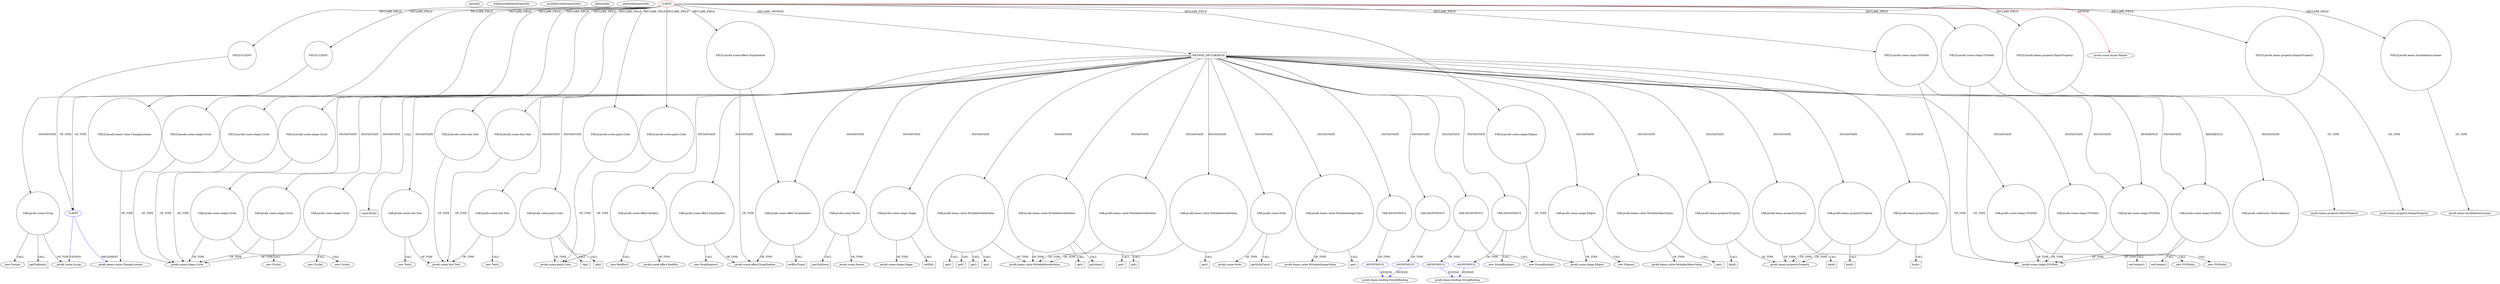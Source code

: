 digraph {
baseInfo[graphId=752,category="pattern",isAnonymous=false,possibleRelation=true]
frameworkRelatedTypesInfo[0="javafx.scene.layout.Region"]
possibleCollaborationsInfo[0="752~FIELD_TYPE_DECLARATION-FIELD_TYPE_DECLARATION-~javafx.scene.layout.Region ~javafx.scene.Group javafx.beans.value.ChangeListener ~false~false",1="752~INSTANTIATION-CLIENT_METHOD_DECLARATION-~javafx.scene.layout.Region ~javafx.beans.binding.DoubleBinding ~false~true",2="752~INSTANTIATION-CLIENT_METHOD_DECLARATION-~javafx.scene.layout.Region ~javafx.beans.binding.StringBinding ~false~true",3="752~INSTANTIATION-CLIENT_METHOD_DECLARATION-~javafx.scene.layout.Region ~javafx.beans.binding.DoubleBinding ~false~true",4="752~INSTANTIATION-CLIENT_METHOD_DECLARATION-~javafx.scene.layout.Region ~javafx.beans.binding.StringBinding ~false~true"]
patternInfo[frequency=2.0,patternRootClient=0]
patternInstancesInfo[0="MrLoNee-RadialFx~/MrLoNee-RadialFx/RadialFx-master/src/com/mrlonee/radialfx/thermostat/NestNoCss.java~NestNoCss~985",1="MrLoNee-RadialFx~/MrLoNee-RadialFx/RadialFx-master/src/com/mrlonee/radialfx/thermostat/Nest.java~Nest~992"]
162[label="new Group()",vertexType="CONSTRUCTOR_CALL",isFrameworkType=false]
163[label="VAR:javafx.scene.Group",vertexType="VARIABLE_EXPRESION",isFrameworkType=false,shape=circle]
90[label="METHOD_DECLARATION",vertexType="CLIENT_METHOD_DECLARATION",isFrameworkType=false,shape=box]
0[label="CLIENT",vertexType="ROOT_CLIENT_CLASS_DECLARATION",isFrameworkType=false,color=red]
10[label="FIELD:javafx.scene.text.Text",vertexType="FIELD_DECLARATION",isFrameworkType=false,shape=circle]
22[label="FIELD:javafx.scene.shape.Circle",vertexType="FIELD_DECLARATION",isFrameworkType=false,shape=circle]
20[label="FIELD:javafx.scene.shape.Circle",vertexType="FIELD_DECLARATION",isFrameworkType=false,shape=circle]
18[label="FIELD:javafx.scene.shape.Circle",vertexType="FIELD_DECLARATION",isFrameworkType=false,shape=circle]
24[label="FIELD:javafx.scene.shape.Ellipse",vertexType="FIELD_DECLARATION",isFrameworkType=false,shape=circle]
36[label="FIELD:javafx.beans.property.ObjectProperty",vertexType="FIELD_DECLARATION",isFrameworkType=false,shape=circle]
42[label="FIELD:javafx.scene.effect.DropShadow",vertexType="FIELD_DECLARATION",isFrameworkType=false,shape=circle]
26[label="FIELD:javafx.scene.shape.SVGPath",vertexType="FIELD_DECLARATION",isFrameworkType=false,shape=circle]
28[label="FIELD:javafx.scene.shape.SVGPath",vertexType="FIELD_DECLARATION",isFrameworkType=false,shape=circle]
46[label="FIELD:CLIENT",vertexType="FIELD_DECLARATION",isFrameworkType=false,shape=circle]
12[label="FIELD:CLIENT",vertexType="FIELD_DECLARATION",isFrameworkType=false,shape=circle]
40[label="FIELD:javafx.scene.text.Text",vertexType="FIELD_DECLARATION",isFrameworkType=false,shape=circle]
114[label="VAR:javafx.scene.shape.Circle",vertexType="VARIABLE_EXPRESION",isFrameworkType=false,shape=circle]
123[label="VAR:javafx.scene.shape.Circle",vertexType="VARIABLE_EXPRESION",isFrameworkType=false,shape=circle]
132[label="VAR:javafx.scene.shape.Circle",vertexType="VARIABLE_EXPRESION",isFrameworkType=false,shape=circle]
177[label="super.bind()",vertexType="SUPER_CALL",isFrameworkType=false,shape=box]
234[label="VAR:javafx.scene.text.Text",vertexType="VARIABLE_EXPRESION",isFrameworkType=false,shape=circle]
210[label="VAR:javafx.scene.text.Text",vertexType="VARIABLE_EXPRESION",isFrameworkType=false,shape=circle]
1[label="javafx.scene.layout.Region",vertexType="FRAMEWORK_CLASS_TYPE",isFrameworkType=false]
19[label="javafx.scene.shape.Circle",vertexType="FRAMEWORK_CLASS_TYPE",isFrameworkType=false]
108[label="VAR:javafx.scene.paint.Color",vertexType="VARIABLE_EXPRESION",isFrameworkType=false,shape=circle]
3[label="javafx.scene.paint.Color",vertexType="FRAMEWORK_CLASS_TYPE",isFrameworkType=false]
266[label="VAR:javafx.scene.effect.BoxBlur",vertexType="VARIABLE_EXPRESION",isFrameworkType=false,shape=circle]
172[label="getChildren()",vertexType="INSIDE_CALL",isFrameworkType=false,shape=box]
27[label="javafx.scene.shape.SVGPath",vertexType="FRAMEWORK_CLASS_TYPE",isFrameworkType=false]
101[label="VAR:javafx.scene.effect.DropShadow",vertexType="VARIABLE_EXPRESION",isFrameworkType=false,shape=circle]
100[label="new DropShadow()",vertexType="CONSTRUCTOR_CALL",isFrameworkType=false]
103[label="VAR:javafx.scene.effect.DropShadow",vertexType="VARIABLE_EXPRESION",isFrameworkType=false,shape=circle]
273[label="VAR:javafx.scene.Parent",vertexType="VARIABLE_EXPRESION",isFrameworkType=false,shape=circle]
274[label="getChildren()",vertexType="INSIDE_CALL",isFrameworkType=false,shape=box]
275[label="javafx.scene.Parent",vertexType="FRAMEWORK_CLASS_TYPE",isFrameworkType=false]
43[label="javafx.scene.effect.DropShadow",vertexType="FRAMEWORK_CLASS_TYPE",isFrameworkType=false]
258[label="VAR:javafx.scene.shape.Shape",vertexType="VARIABLE_EXPRESION",isFrameworkType=false,shape=circle]
265[label="new BoxBlur()",vertexType="CONSTRUCTOR_CALL",isFrameworkType=false]
178[label="VAR:javafx.beans.value.WritableDoubleValue",vertexType="VARIABLE_EXPRESION",isFrameworkType=false,shape=circle]
199[label="VAR:javafx.beans.value.WritableDoubleValue",vertexType="VARIABLE_EXPRESION",isFrameworkType=false,shape=circle]
186[label="VAR:javafx.beans.value.WritableDoubleValue",vertexType="VARIABLE_EXPRESION",isFrameworkType=false,shape=circle]
181[label="VAR:javafx.beans.value.WritableDoubleValue",vertexType="VARIABLE_EXPRESION",isFrameworkType=false,shape=circle]
25[label="javafx.scene.shape.Ellipse",vertexType="FRAMEWORK_CLASS_TYPE",isFrameworkType=false]
182[label="get()",vertexType="INSIDE_CALL",isFrameworkType=false,shape=box]
179[label="get()",vertexType="INSIDE_CALL",isFrameworkType=false,shape=box]
205[label="get()",vertexType="INSIDE_CALL",isFrameworkType=false,shape=box]
185[label="get()",vertexType="INSIDE_CALL",isFrameworkType=false,shape=box]
200[label="get()",vertexType="INSIDE_CALL",isFrameworkType=false,shape=box]
187[label="get()",vertexType="INSIDE_CALL",isFrameworkType=false,shape=box]
198[label="get()",vertexType="INSIDE_CALL",isFrameworkType=false,shape=box]
203[label="get()",vertexType="INSIDE_CALL",isFrameworkType=false,shape=box]
14[label="javafx.scene.Group",vertexType="FRAMEWORK_CLASS_TYPE",isFrameworkType=false]
13[label="CLIENT",vertexType="REFERENCE_CLIENT_CLASS_DECLARATION",isFrameworkType=false,color=blue]
15[label="javafx.beans.value.ChangeListener",vertexType="FRAMEWORK_INTERFACE_TYPE",isFrameworkType=false]
168[label="VAR:javafx.scene.Node",vertexType="VARIABLE_EXPRESION",isFrameworkType=false,shape=circle]
99[label="javafx.scene.Node",vertexType="FRAMEWORK_CLASS_TYPE",isFrameworkType=false]
247[label="VAR:javafx.beans.value.WritableIntegerValue",vertexType="VARIABLE_EXPRESION",isFrameworkType=false,shape=circle]
249[label="javafx.beans.value.WritableIntegerValue",vertexType="FRAMEWORK_INTERFACE_TYPE",isFrameworkType=false]
248[label="get()",vertexType="INSIDE_CALL",isFrameworkType=false,shape=box]
260[label="javafx.scene.shape.Shape",vertexType="FRAMEWORK_CLASS_TYPE",isFrameworkType=false]
209[label="new Text()",vertexType="CONSTRUCTOR_CALL",isFrameworkType=false]
233[label="new Text()",vertexType="CONSTRUCTOR_CALL",isFrameworkType=false]
193[label="VAR:ANONYMOUS",vertexType="VARIABLE_EXPRESION",isFrameworkType=false,shape=circle]
194[label="ANONYMOUS",vertexType="REFERENCE_ANONYMOUS_DECLARATION",isFrameworkType=false,color=blue]
243[label="VAR:ANONYMOUS",vertexType="VARIABLE_EXPRESION",isFrameworkType=false,shape=circle]
244[label="ANONYMOUS",vertexType="REFERENCE_ANONYMOUS_DECLARATION",isFrameworkType=false,color=blue]
176[label="javafx.beans.binding.DoubleBinding",vertexType="FRAMEWORK_CLASS_TYPE",isFrameworkType=false]
175[label="ANONYMOUS",vertexType="REFERENCE_ANONYMOUS_DECLARATION",isFrameworkType=false,color=blue]
242[label="new StringBinding()",vertexType="CONSTRUCTOR_CALL",isFrameworkType=false]
219[label="VAR:ANONYMOUS",vertexType="VARIABLE_EXPRESION",isFrameworkType=false,shape=circle]
220[label="ANONYMOUS",vertexType="REFERENCE_ANONYMOUS_DECLARATION",isFrameworkType=false,color=blue]
218[label="new StringBinding()",vertexType="CONSTRUCTOR_CALL",isFrameworkType=false]
174[label="VAR:ANONYMOUS",vertexType="VARIABLE_EXPRESION",isFrameworkType=false,shape=circle]
169[label="getStyleClass()",vertexType="INSIDE_CALL",isFrameworkType=false,shape=box]
221[label="javafx.beans.binding.StringBinding",vertexType="FRAMEWORK_CLASS_TYPE",isFrameworkType=false]
262[label="rgb()",vertexType="INSIDE_CALL",isFrameworkType=false,shape=box]
109[label="rgb()",vertexType="INSIDE_CALL",isFrameworkType=false,shape=box]
104[label="setBlurType()",vertexType="INSIDE_CALL",isFrameworkType=false,shape=box]
227[label="getValue()",vertexType="INSIDE_CALL",isFrameworkType=false,shape=box]
259[label="setFill()",vertexType="INSIDE_CALL",isFrameworkType=false,shape=box]
131[label="new Circle()",vertexType="CONSTRUCTOR_CALL",isFrameworkType=false]
122[label="new Circle()",vertexType="CONSTRUCTOR_CALL",isFrameworkType=false]
113[label="new Circle()",vertexType="CONSTRUCTOR_CALL",isFrameworkType=false]
38[label="FIELD:javafx.beans.property.IntegerProperty",vertexType="FIELD_DECLARATION",isFrameworkType=false,shape=circle]
39[label="javafx.beans.property.IntegerProperty",vertexType="FRAMEWORK_CLASS_TYPE",isFrameworkType=false]
256[label="VAR:javafx.scene.shape.Ellipse",vertexType="VARIABLE_EXPRESION",isFrameworkType=false,shape=circle]
255[label="new Ellipse()",vertexType="CONSTRUCTOR_CALL",isFrameworkType=false]
180[label="javafx.beans.value.WritableDoubleValue",vertexType="FRAMEWORK_INTERFACE_TYPE",isFrameworkType=false]
267[label="javafx.scene.effect.BoxBlur",vertexType="FRAMEWORK_CLASS_TYPE",isFrameworkType=false]
223[label="VAR:javafx.beans.value.WritableObjectValue",vertexType="VARIABLE_EXPRESION",isFrameworkType=false,shape=circle]
225[label="javafx.beans.value.WritableObjectValue",vertexType="FRAMEWORK_INTERFACE_TYPE",isFrameworkType=false]
250[label="VAR:javafx.beans.property.Property",vertexType="VARIABLE_EXPRESION",isFrameworkType=false,shape=circle]
224[label="get()",vertexType="INSIDE_CALL",isFrameworkType=false,shape=box]
251[label="bind()",vertexType="INSIDE_CALL",isFrameworkType=false,shape=box]
191[label="javafx.beans.property.Property",vertexType="FRAMEWORK_INTERFACE_TYPE",isFrameworkType=false]
206[label="VAR:javafx.beans.property.Property",vertexType="VARIABLE_EXPRESION",isFrameworkType=false,shape=circle]
207[label="bind()",vertexType="INSIDE_CALL",isFrameworkType=false,shape=box]
189[label="VAR:javafx.beans.property.Property",vertexType="VARIABLE_EXPRESION",isFrameworkType=false,shape=circle]
190[label="bind()",vertexType="INSIDE_CALL",isFrameworkType=false,shape=box]
228[label="VAR:javafx.beans.property.Property",vertexType="VARIABLE_EXPRESION",isFrameworkType=false,shape=circle]
229[label="bind()",vertexType="INSIDE_CALL",isFrameworkType=false,shape=box]
30[label="FIELD:javafx.beans.InvalidationListener",vertexType="FIELD_DECLARATION",isFrameworkType=false,shape=circle]
31[label="javafx.beans.InvalidationListener",vertexType="FRAMEWORK_INTERFACE_TYPE",isFrameworkType=false]
48[label="FIELD:javafx.beans.value.ChangeListener",vertexType="FIELD_DECLARATION",isFrameworkType=false,shape=circle]
37[label="javafx.beans.property.ObjectProperty",vertexType="FRAMEWORK_CLASS_TYPE",isFrameworkType=false]
11[label="javafx.scene.text.Text",vertexType="FRAMEWORK_CLASS_TYPE",isFrameworkType=false]
6[label="FIELD:javafx.scene.paint.Color",vertexType="FIELD_DECLARATION",isFrameworkType=false,shape=circle]
141[label="VAR:javafx.scene.shape.SVGPath",vertexType="VARIABLE_EXPRESION",isFrameworkType=false,shape=circle]
140[label="new SVGPath()",vertexType="CONSTRUCTOR_CALL",isFrameworkType=false]
152[label="VAR:javafx.scene.shape.SVGPath",vertexType="VARIABLE_EXPRESION",isFrameworkType=false,shape=circle]
151[label="new SVGPath()",vertexType="CONSTRUCTOR_CALL",isFrameworkType=false]
2[label="FIELD:javafx.scene.paint.Color",vertexType="FIELD_DECLARATION",isFrameworkType=false,shape=circle]
143[label="VAR:javafx.scene.shape.SVGPath",vertexType="VARIABLE_EXPRESION",isFrameworkType=false,shape=circle]
144[label="setContent()",vertexType="INSIDE_CALL",isFrameworkType=false,shape=box]
154[label="VAR:javafx.scene.shape.SVGPath",vertexType="VARIABLE_EXPRESION",isFrameworkType=false,shape=circle]
155[label="setContent()",vertexType="INSIDE_CALL",isFrameworkType=false,shape=box]
212[label="VAR:javafx.collections.ObservableList",vertexType="VARIABLE_EXPRESION",isFrameworkType=false,shape=circle]
0->38[label="DECLARE_FIELD"]
12->13[label="OF_TYPE"]
2->3[label="OF_TYPE"]
90->234[label="INSTANTIATE"]
0->18[label="DECLARE_FIELD"]
210->209[label="CALL"]
258->259[label="CALL"]
90->141[label="INSTANTIATE"]
90->143[label="INSTANTIATE"]
210->11[label="OF_TYPE"]
90->189[label="INSTANTIATE"]
181->180[label="OF_TYPE"]
90->206[label="INSTANTIATE"]
243->244[label="OF_TYPE"]
90->247[label="INSTANTIATE"]
90->101[label="INSTANTIATE"]
90->168[label="INSTANTIATE"]
0->36[label="DECLARE_FIELD"]
0->10[label="DECLARE_FIELD"]
108->3[label="OF_TYPE"]
228->229[label="CALL"]
101->43[label="OF_TYPE"]
0->22[label="DECLARE_FIELD"]
0->28[label="DECLARE_FIELD"]
46->13[label="OF_TYPE"]
132->131[label="CALL"]
101->100[label="CALL"]
114->113[label="CALL"]
194->176[label="EXTEND",color=blue]
48->15[label="OF_TYPE"]
199->180[label="OF_TYPE"]
258->260[label="OF_TYPE"]
163->162[label="CALL"]
163->172[label="CALL"]
26->143[label="REFERENCE"]
266->265[label="CALL"]
26->27[label="OF_TYPE"]
181->182[label="CALL"]
103->104[label="CALL"]
178->180[label="OF_TYPE"]
90->178[label="INSTANTIATE"]
0->46[label="DECLARE_FIELD"]
114->19[label="OF_TYPE"]
90->223[label="INSTANTIATE"]
256->25[label="OF_TYPE"]
90->163[label="INSTANTIATE"]
273->275[label="OF_TYPE"]
10->11[label="OF_TYPE"]
90->212[label="INSTANTIATE"]
0->26[label="DECLARE_FIELD"]
141->27[label="OF_TYPE"]
90->186[label="INSTANTIATE"]
90->108[label="INSTANTIATE"]
228->191[label="OF_TYPE"]
123->122[label="CALL"]
0->90[label="DECLARE_METHOD"]
0->42[label="DECLARE_FIELD"]
42->43[label="OF_TYPE"]
28->27[label="OF_TYPE"]
178->198[label="CALL"]
90->132[label="INSTANTIATE"]
168->169[label="CALL"]
18->19[label="OF_TYPE"]
219->220[label="OF_TYPE"]
90->114[label="INSTANTIATE"]
186->205[label="CALL"]
189->190[label="CALL"]
90->193[label="INSTANTIATE"]
186->187[label="CALL"]
0->6[label="DECLARE_FIELD"]
189->191[label="OF_TYPE"]
90->210[label="INSTANTIATE"]
0->20[label="DECLARE_FIELD"]
90->258[label="INSTANTIATE"]
132->19[label="OF_TYPE"]
90->256[label="INSTANTIATE"]
141->140[label="CALL"]
250->191[label="OF_TYPE"]
186->180[label="OF_TYPE"]
24->25[label="OF_TYPE"]
13->14[label="EXTEND",color=blue]
0->40[label="DECLARE_FIELD"]
247->248[label="CALL"]
90->103[label="INSTANTIATE"]
199->200[label="CALL"]
244->221[label="EXTEND",color=blue]
152->151[label="CALL"]
90->228[label="INSTANTIATE"]
219->218[label="CALL"]
206->207[label="CALL"]
13->15[label="IMPLEMENT",color=blue]
178->203[label="CALL"]
223->224[label="CALL"]
90->181[label="INSTANTIATE"]
250->251[label="CALL"]
0->30[label="DECLARE_FIELD"]
234->11[label="OF_TYPE"]
152->27[label="OF_TYPE"]
28->154[label="REFERENCE"]
143->27[label="OF_TYPE"]
123->19[label="OF_TYPE"]
154->155[label="CALL"]
108->109[label="CALL"]
36->37[label="OF_TYPE"]
90->266[label="INSTANTIATE"]
108->262[label="CALL"]
178->179[label="CALL"]
90->219[label="INSTANTIATE"]
193->194[label="OF_TYPE"]
0->1[label="EXTEND",color=red]
273->274[label="CALL"]
223->225[label="OF_TYPE"]
30->31[label="OF_TYPE"]
6->3[label="OF_TYPE"]
143->144[label="CALL"]
168->99[label="OF_TYPE"]
90->123[label="INSTANTIATE"]
243->242[label="CALL"]
266->267[label="OF_TYPE"]
0->12[label="DECLARE_FIELD"]
0->24[label="DECLARE_FIELD"]
234->233[label="CALL"]
90->243[label="INSTANTIATE"]
0->48[label="DECLARE_FIELD"]
22->19[label="OF_TYPE"]
247->249[label="OF_TYPE"]
163->14[label="OF_TYPE"]
40->11[label="OF_TYPE"]
174->175[label="OF_TYPE"]
199->227[label="CALL"]
90->154[label="INSTANTIATE"]
178->185[label="CALL"]
220->221[label="EXTEND",color=blue]
154->27[label="OF_TYPE"]
42->103[label="REFERENCE"]
0->2[label="DECLARE_FIELD"]
90->177[label="CALL"]
90->199[label="INSTANTIATE"]
20->19[label="OF_TYPE"]
38->39[label="OF_TYPE"]
90->152[label="INSTANTIATE"]
90->250[label="INSTANTIATE"]
90->273[label="INSTANTIATE"]
175->176[label="EXTEND",color=blue]
103->43[label="OF_TYPE"]
256->255[label="CALL"]
90->174[label="INSTANTIATE"]
206->191[label="OF_TYPE"]
}
